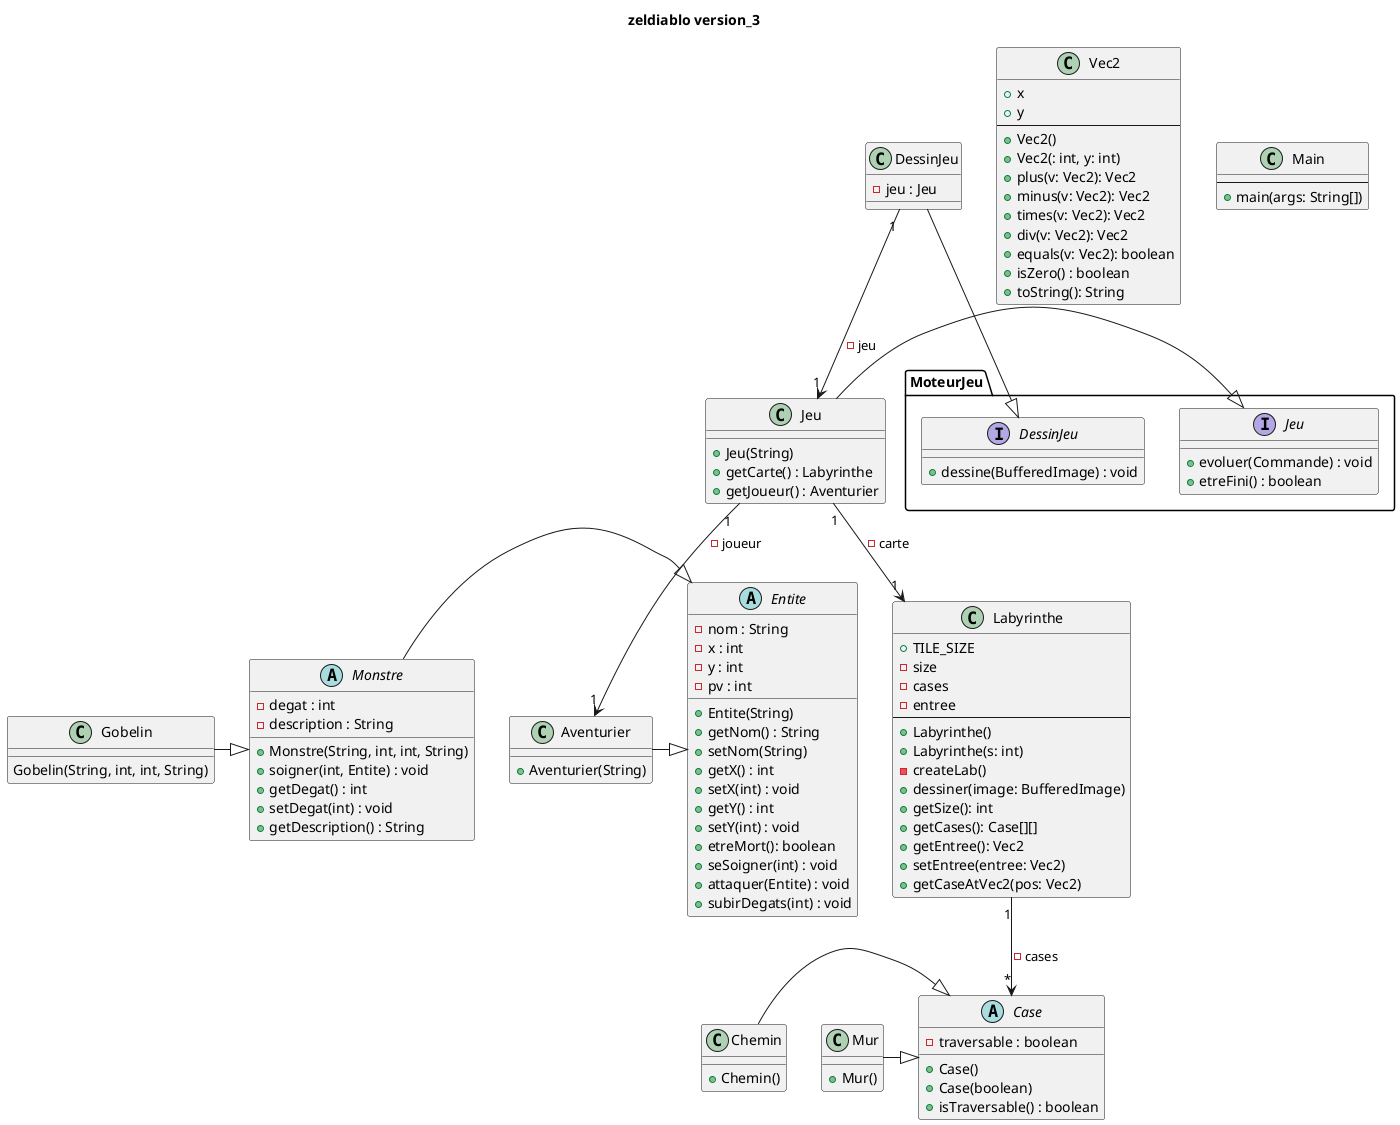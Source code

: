 @startuml
title zeldiablo version_3

class Jeu{

    + Jeu(String)
    + getCarte() : Labyrinthe
    + getJoueur() : Aventurier
}

abstract class Case{
    - traversable : boolean
    + Case()
    + Case(boolean)
    + isTraversable() : boolean
}

class Chemin{

    + Chemin()
}

class Mur{

    + Mur()
}

class Labyrinthe {
    + TILE_SIZE
    - size
    - cases
    - entree
    --
    + Labyrinthe()
    + Labyrinthe(s: int)
    - createLab()
    + dessiner(image: BufferedImage)
    + getSize(): int
    + getCases(): Case[][]
    + getEntree(): Vec2
    + setEntree(entree: Vec2)
    + getCaseAtVec2(pos: Vec2)
}

class Vec2 {
    + x
    + y
    --
    + Vec2()
    + Vec2(: int, y: int)
    + plus(v: Vec2): Vec2
    + minus(v: Vec2): Vec2
    + times(v: Vec2): Vec2
    + div(v: Vec2): Vec2
    + equals(v: Vec2): boolean
    + isZero() : boolean
    + toString(): String
}



abstract class Entite{

    - nom : String
    - x : int
    - y : int
    - pv : int

    + Entite(String)
    + getNom() : String
    + setNom(String)
    + getX() : int
    + setX(int) : void
    + getY() : int
    + setY(int) : void
    + etreMort(): boolean
    + seSoigner(int) : void
    + attaquer(Entite) : void
    + subirDegats(int) : void

}

abstract Monstre{
    - degat : int
    - description : String

    + Monstre(String, int, int, String)
    + soigner(int, Entite) : void
    + getDegat() : int
    + setDegat(int) : void
    + getDescription() : String
}

class Gobelin{

    Gobelin(String, int, int, String)
}

class Aventurier{
    + Aventurier(String)
}

class DessinJeu{
    - jeu : Jeu
}

class Main{
    --
    + main(args: String[])
}

interface MoteurJeu.DessinJeu{
    + dessine(BufferedImage) : void
}

interface MoteurJeu.Jeu{
    + evoluer(Commande) : void
    + etreFini() : boolean
}


Labyrinthe "1" --> "*" Case : - cases
Chemin -|> Case
Mur -|> Case
Jeu -|> MoteurJeu.Jeu
DessinJeu -|> MoteurJeu.DessinJeu
Aventurier -|> Entite
Monstre -|> Entite
Gobelin -|> Monstre
Jeu "1" --> "1" Labyrinthe : - carte
Jeu "1" --> "1" Aventurier : - joueur
DessinJeu "1" --> "1" Jeu : - jeu
@enduml